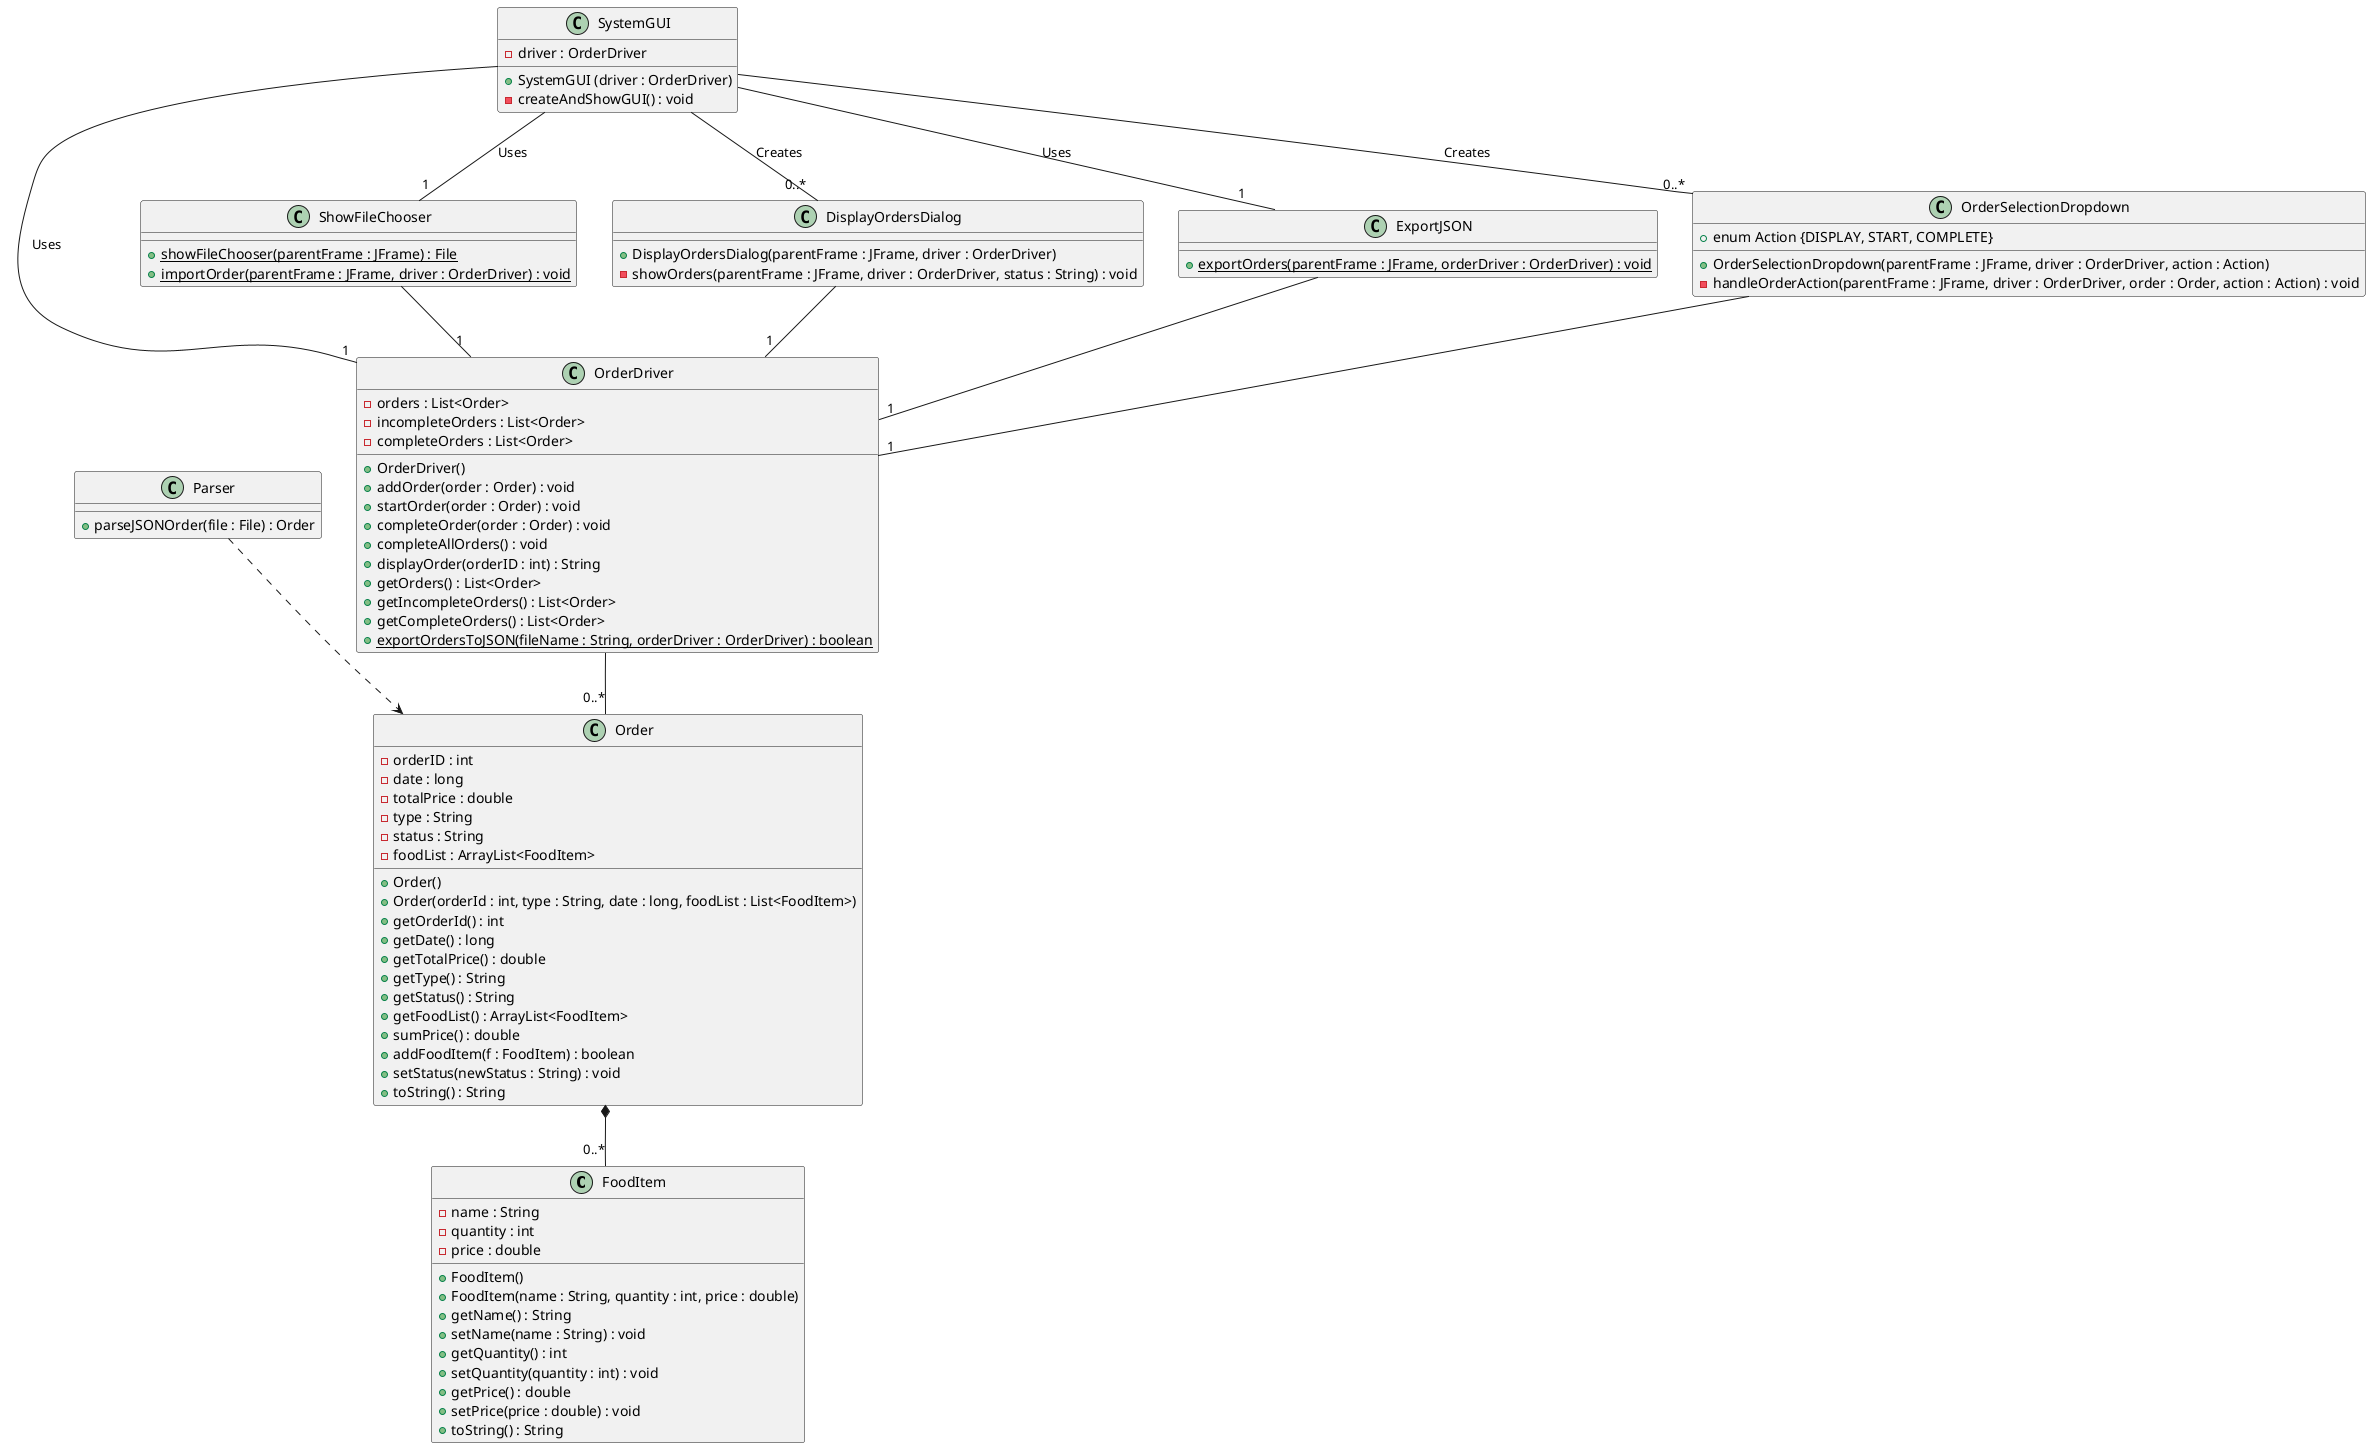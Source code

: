 @startuml
'https://plantuml.com/class-diagram

'test

class FoodItem {
- name : String
- quantity : int
- price : double

+ FoodItem()
+ FoodItem(name : String, quantity : int, price : double)
+ getName() : String
+ setName(name : String) : void
+ getQuantity() : int
+ setQuantity(quantity : int) : void
+ getPrice() : double
+ setPrice(price : double) : void
+ toString() : String
}

class Order {
- orderID : int
- date : long
- totalPrice : double
- type : String
- status : String
- foodList : ArrayList<FoodItem>

+ Order()
+ Order(orderId : int, type : String, date : long, foodList : List<FoodItem>)
+ getOrderId() : int
+ getDate() : long
+ getTotalPrice() : double
+ getType() : String
+ getStatus() : String
+ getFoodList() : ArrayList<FoodItem>
+ sumPrice() : double
+ addFoodItem(f : FoodItem) : boolean
+ setStatus(newStatus : String) : void
+ toString() : String
}

class Parser {
+ parseJSONOrder(file : File) : Order
}

class OrderDriver {
- orders : List<Order>
- incompleteOrders : List<Order>
- completeOrders : List<Order>

+ OrderDriver()
+ addOrder(order : Order) : void
+ startOrder(order : Order) : void
+ completeOrder(order : Order) : void
+ completeAllOrders() : void
+ displayOrder(orderID : int) : String
+ getOrders() : List<Order>
+ getIncompleteOrders() : List<Order>
+ getCompleteOrders() : List<Order>
+ {static} exportOrdersToJSON(fileName : String, orderDriver : OrderDriver) : boolean
}

class SystemGUI {
- driver : OrderDriver
+ SystemGUI (driver : OrderDriver)
- createAndShowGUI() : void
}

class ShowFileChooser {
+ {static} showFileChooser(parentFrame : JFrame) : File
+ {static} importOrder(parentFrame : JFrame, driver : OrderDriver) : void
}

class DisplayOrdersDialog{
+ DisplayOrdersDialog(parentFrame : JFrame, driver : OrderDriver)
- showOrders(parentFrame : JFrame, driver : OrderDriver, status : String) : void
}

class ExportJSON{
+ {static} exportOrders(parentFrame : JFrame, orderDriver : OrderDriver) : void
}

class OrderSelectionDropdown{
+ OrderSelectionDropdown(parentFrame : JFrame, driver : OrderDriver, action : Action)
- handleOrderAction(parentFrame : JFrame, driver : OrderDriver, order : Order, action : Action) : void
+ enum Action {DISPLAY, START, COMPLETE}
}

SystemGUI -- "1" OrderDriver : Uses
SystemGUI -- "0..*" DisplayOrdersDialog : Creates
SystemGUI -- "0..*" OrderSelectionDropdown : Creates
SystemGUI -- "1" ShowFileChooser : Uses
SystemGUI -- "1" ExportJSON : Uses

DisplayOrdersDialog -- "1" OrderDriver
OrderSelectionDropdown -- "1" OrderDriver
ShowFileChooser -- "1" OrderDriver
ExportJSON -- "1" OrderDriver

OrderDriver -- "0..*" Order
Order *-- "0..*" FoodItem

Parser ..> Order

SystemGUI -[hidden]-> OrderDriver
OrderDriver -[hidden]-> Order
Order -[hidden]-> FoodItem

@enduml